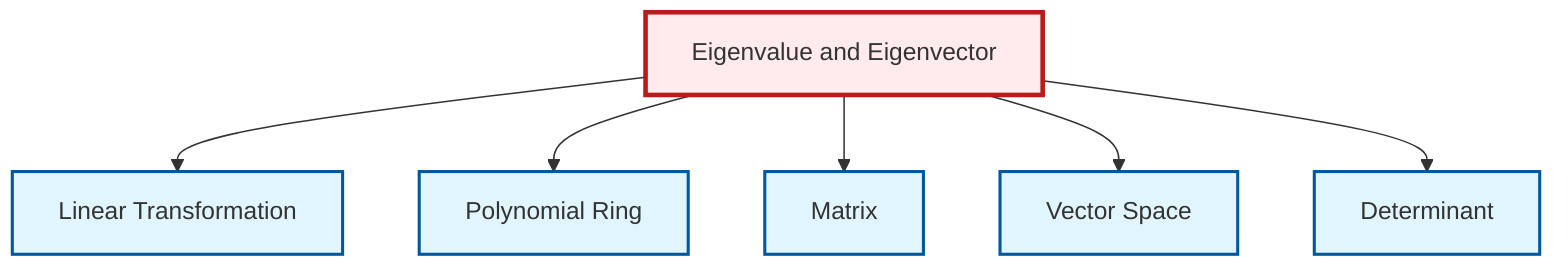 graph TD
    classDef definition fill:#e1f5fe,stroke:#01579b,stroke-width:2px
    classDef theorem fill:#f3e5f5,stroke:#4a148c,stroke-width:2px
    classDef axiom fill:#fff3e0,stroke:#e65100,stroke-width:2px
    classDef example fill:#e8f5e9,stroke:#1b5e20,stroke-width:2px
    classDef current fill:#ffebee,stroke:#b71c1c,stroke-width:3px
    def-matrix["Matrix"]:::definition
    def-vector-space["Vector Space"]:::definition
    def-determinant["Determinant"]:::definition
    def-eigenvalue-eigenvector["Eigenvalue and Eigenvector"]:::definition
    def-polynomial-ring["Polynomial Ring"]:::definition
    def-linear-transformation["Linear Transformation"]:::definition
    def-eigenvalue-eigenvector --> def-linear-transformation
    def-eigenvalue-eigenvector --> def-polynomial-ring
    def-eigenvalue-eigenvector --> def-matrix
    def-eigenvalue-eigenvector --> def-vector-space
    def-eigenvalue-eigenvector --> def-determinant
    class def-eigenvalue-eigenvector current